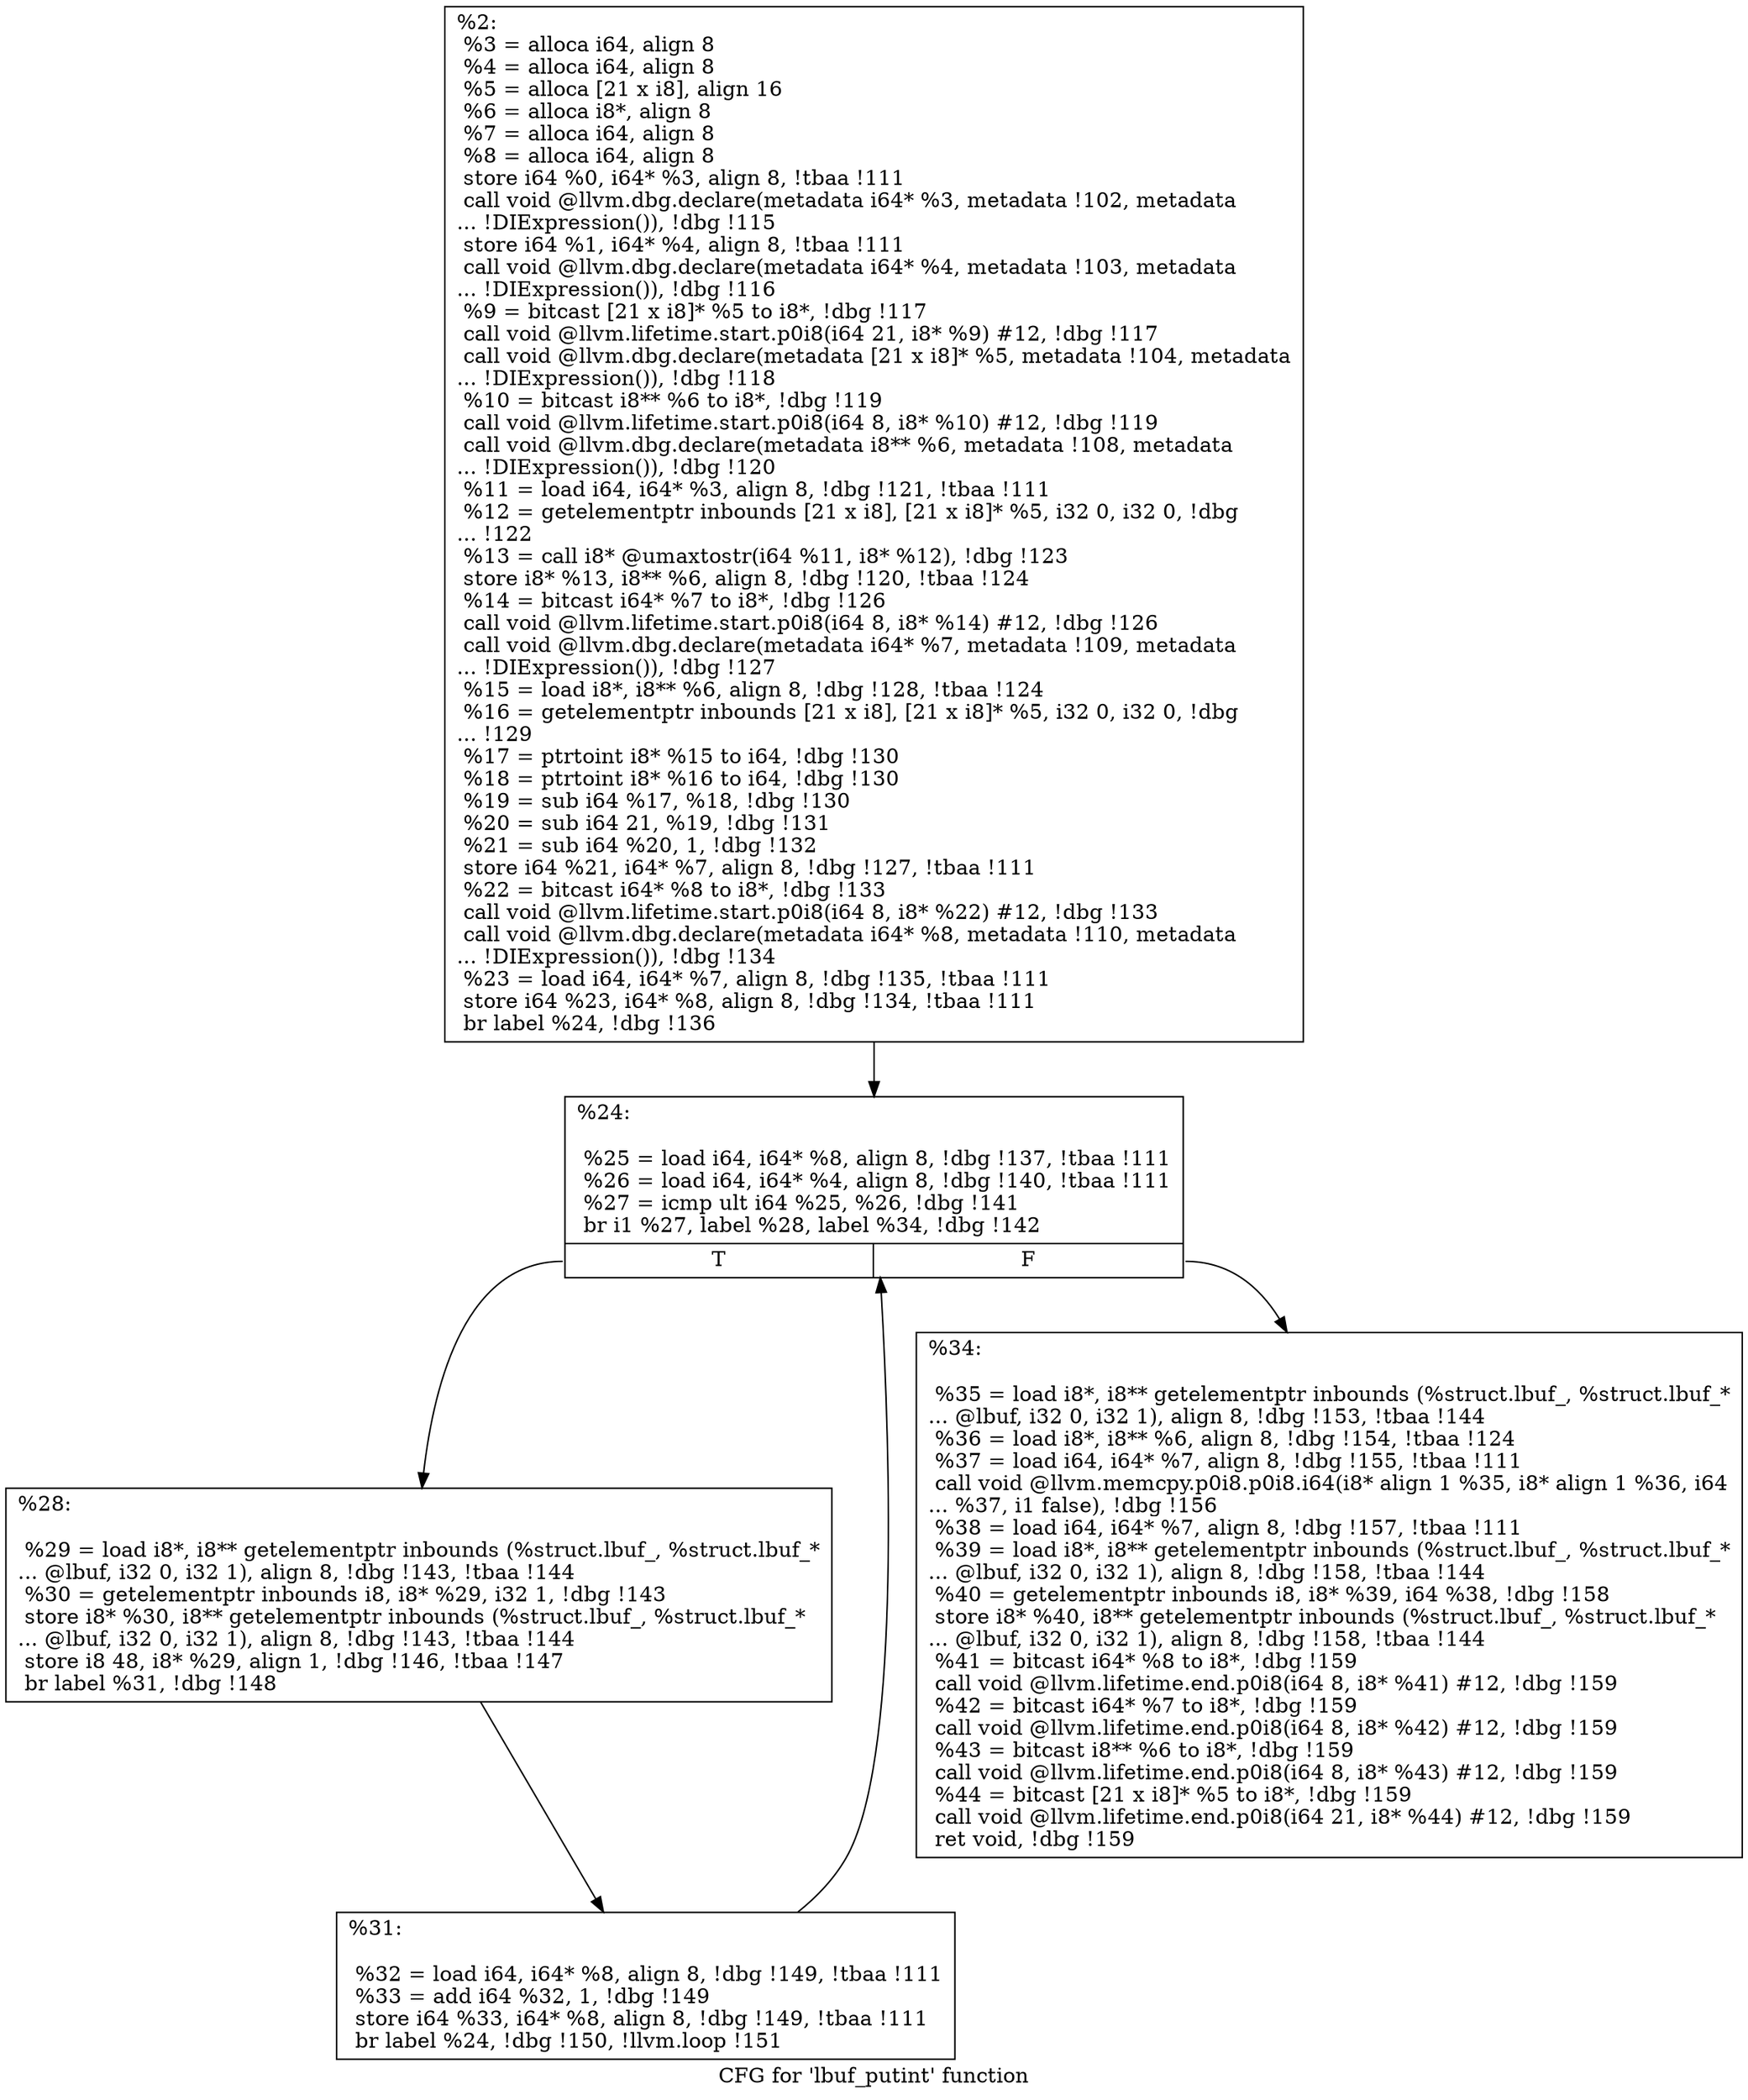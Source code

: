 digraph "CFG for 'lbuf_putint' function" {
	label="CFG for 'lbuf_putint' function";

	Node0x25894b0 [shape=record,label="{%2:\l  %3 = alloca i64, align 8\l  %4 = alloca i64, align 8\l  %5 = alloca [21 x i8], align 16\l  %6 = alloca i8*, align 8\l  %7 = alloca i64, align 8\l  %8 = alloca i64, align 8\l  store i64 %0, i64* %3, align 8, !tbaa !111\l  call void @llvm.dbg.declare(metadata i64* %3, metadata !102, metadata\l... !DIExpression()), !dbg !115\l  store i64 %1, i64* %4, align 8, !tbaa !111\l  call void @llvm.dbg.declare(metadata i64* %4, metadata !103, metadata\l... !DIExpression()), !dbg !116\l  %9 = bitcast [21 x i8]* %5 to i8*, !dbg !117\l  call void @llvm.lifetime.start.p0i8(i64 21, i8* %9) #12, !dbg !117\l  call void @llvm.dbg.declare(metadata [21 x i8]* %5, metadata !104, metadata\l... !DIExpression()), !dbg !118\l  %10 = bitcast i8** %6 to i8*, !dbg !119\l  call void @llvm.lifetime.start.p0i8(i64 8, i8* %10) #12, !dbg !119\l  call void @llvm.dbg.declare(metadata i8** %6, metadata !108, metadata\l... !DIExpression()), !dbg !120\l  %11 = load i64, i64* %3, align 8, !dbg !121, !tbaa !111\l  %12 = getelementptr inbounds [21 x i8], [21 x i8]* %5, i32 0, i32 0, !dbg\l... !122\l  %13 = call i8* @umaxtostr(i64 %11, i8* %12), !dbg !123\l  store i8* %13, i8** %6, align 8, !dbg !120, !tbaa !124\l  %14 = bitcast i64* %7 to i8*, !dbg !126\l  call void @llvm.lifetime.start.p0i8(i64 8, i8* %14) #12, !dbg !126\l  call void @llvm.dbg.declare(metadata i64* %7, metadata !109, metadata\l... !DIExpression()), !dbg !127\l  %15 = load i8*, i8** %6, align 8, !dbg !128, !tbaa !124\l  %16 = getelementptr inbounds [21 x i8], [21 x i8]* %5, i32 0, i32 0, !dbg\l... !129\l  %17 = ptrtoint i8* %15 to i64, !dbg !130\l  %18 = ptrtoint i8* %16 to i64, !dbg !130\l  %19 = sub i64 %17, %18, !dbg !130\l  %20 = sub i64 21, %19, !dbg !131\l  %21 = sub i64 %20, 1, !dbg !132\l  store i64 %21, i64* %7, align 8, !dbg !127, !tbaa !111\l  %22 = bitcast i64* %8 to i8*, !dbg !133\l  call void @llvm.lifetime.start.p0i8(i64 8, i8* %22) #12, !dbg !133\l  call void @llvm.dbg.declare(metadata i64* %8, metadata !110, metadata\l... !DIExpression()), !dbg !134\l  %23 = load i64, i64* %7, align 8, !dbg !135, !tbaa !111\l  store i64 %23, i64* %8, align 8, !dbg !134, !tbaa !111\l  br label %24, !dbg !136\l}"];
	Node0x25894b0 -> Node0x258c000;
	Node0x258c000 [shape=record,label="{%24:\l\l  %25 = load i64, i64* %8, align 8, !dbg !137, !tbaa !111\l  %26 = load i64, i64* %4, align 8, !dbg !140, !tbaa !111\l  %27 = icmp ult i64 %25, %26, !dbg !141\l  br i1 %27, label %28, label %34, !dbg !142\l|{<s0>T|<s1>F}}"];
	Node0x258c000:s0 -> Node0x258c050;
	Node0x258c000:s1 -> Node0x258c0f0;
	Node0x258c050 [shape=record,label="{%28:\l\l  %29 = load i8*, i8** getelementptr inbounds (%struct.lbuf_, %struct.lbuf_*\l... @lbuf, i32 0, i32 1), align 8, !dbg !143, !tbaa !144\l  %30 = getelementptr inbounds i8, i8* %29, i32 1, !dbg !143\l  store i8* %30, i8** getelementptr inbounds (%struct.lbuf_, %struct.lbuf_*\l... @lbuf, i32 0, i32 1), align 8, !dbg !143, !tbaa !144\l  store i8 48, i8* %29, align 1, !dbg !146, !tbaa !147\l  br label %31, !dbg !148\l}"];
	Node0x258c050 -> Node0x258c0a0;
	Node0x258c0a0 [shape=record,label="{%31:\l\l  %32 = load i64, i64* %8, align 8, !dbg !149, !tbaa !111\l  %33 = add i64 %32, 1, !dbg !149\l  store i64 %33, i64* %8, align 8, !dbg !149, !tbaa !111\l  br label %24, !dbg !150, !llvm.loop !151\l}"];
	Node0x258c0a0 -> Node0x258c000;
	Node0x258c0f0 [shape=record,label="{%34:\l\l  %35 = load i8*, i8** getelementptr inbounds (%struct.lbuf_, %struct.lbuf_*\l... @lbuf, i32 0, i32 1), align 8, !dbg !153, !tbaa !144\l  %36 = load i8*, i8** %6, align 8, !dbg !154, !tbaa !124\l  %37 = load i64, i64* %7, align 8, !dbg !155, !tbaa !111\l  call void @llvm.memcpy.p0i8.p0i8.i64(i8* align 1 %35, i8* align 1 %36, i64\l... %37, i1 false), !dbg !156\l  %38 = load i64, i64* %7, align 8, !dbg !157, !tbaa !111\l  %39 = load i8*, i8** getelementptr inbounds (%struct.lbuf_, %struct.lbuf_*\l... @lbuf, i32 0, i32 1), align 8, !dbg !158, !tbaa !144\l  %40 = getelementptr inbounds i8, i8* %39, i64 %38, !dbg !158\l  store i8* %40, i8** getelementptr inbounds (%struct.lbuf_, %struct.lbuf_*\l... @lbuf, i32 0, i32 1), align 8, !dbg !158, !tbaa !144\l  %41 = bitcast i64* %8 to i8*, !dbg !159\l  call void @llvm.lifetime.end.p0i8(i64 8, i8* %41) #12, !dbg !159\l  %42 = bitcast i64* %7 to i8*, !dbg !159\l  call void @llvm.lifetime.end.p0i8(i64 8, i8* %42) #12, !dbg !159\l  %43 = bitcast i8** %6 to i8*, !dbg !159\l  call void @llvm.lifetime.end.p0i8(i64 8, i8* %43) #12, !dbg !159\l  %44 = bitcast [21 x i8]* %5 to i8*, !dbg !159\l  call void @llvm.lifetime.end.p0i8(i64 21, i8* %44) #12, !dbg !159\l  ret void, !dbg !159\l}"];
}
